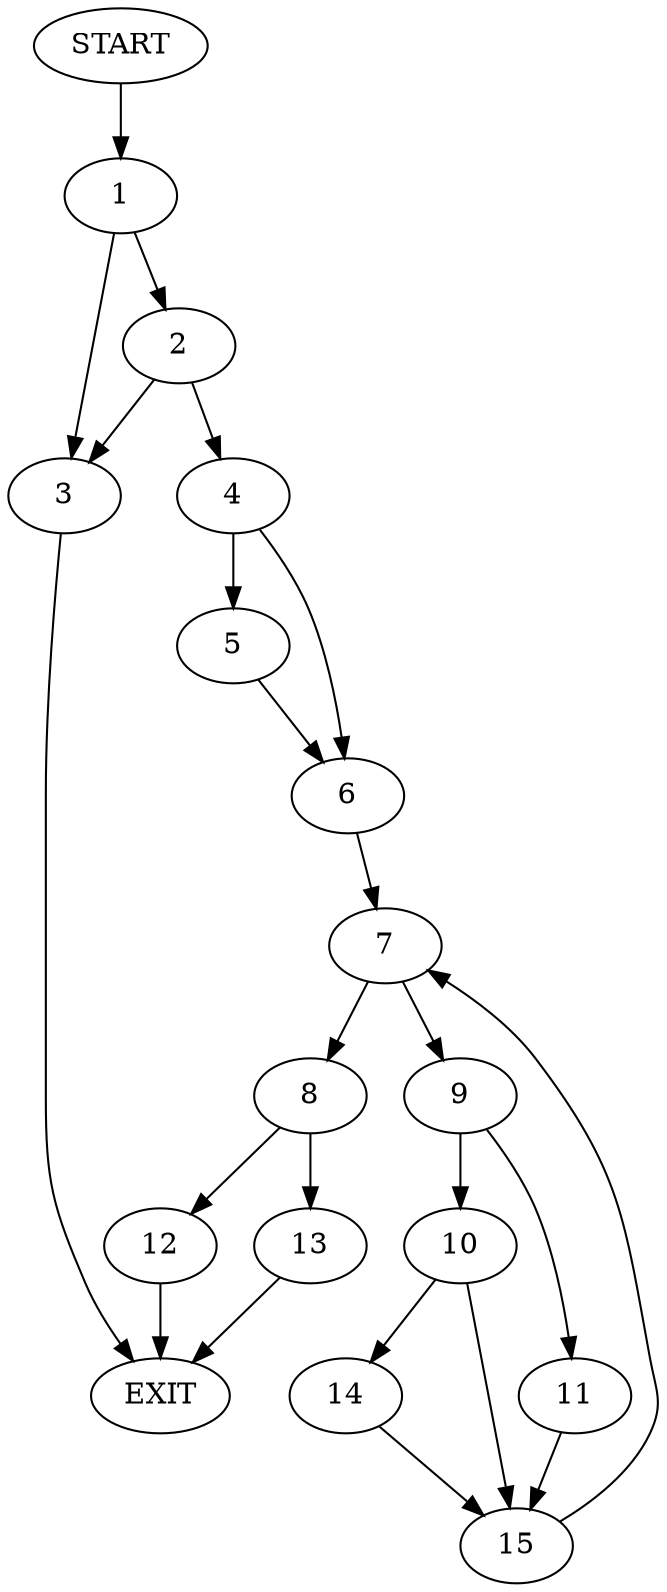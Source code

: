 digraph {
0 [label="START"]
16 [label="EXIT"]
0 -> 1
1 -> 2
1 -> 3
3 -> 16
2 -> 3
2 -> 4
4 -> 5
4 -> 6
6 -> 7
5 -> 6
7 -> 8
7 -> 9
9 -> 10
9 -> 11
8 -> 12
8 -> 13
10 -> 14
10 -> 15
11 -> 15
15 -> 7
14 -> 15
13 -> 16
12 -> 16
}

